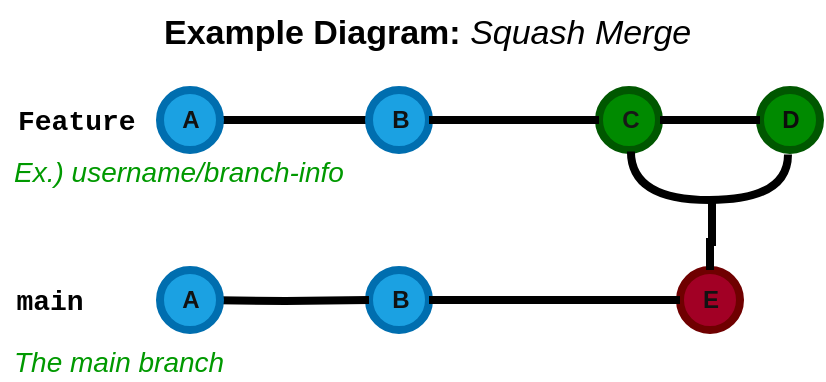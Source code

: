 <mxfile version="24.7.5">
  <diagram id="yPxyJZ8AM_hMuL3Unpa9" name="simple gitflow">
    <mxGraphModel dx="628" dy="425" grid="1" gridSize="10" guides="1" tooltips="1" connect="1" arrows="1" fold="1" page="1" pageScale="1" pageWidth="1100" pageHeight="850" math="0" shadow="0">
      <root>
        <mxCell id="0" />
        <mxCell id="1" parent="0" />
        <UserObject label="Example Diagram: &lt;i style=&quot;font-weight: normal;&quot;&gt;Squash Merge&lt;/i&gt;" id="9hBKPDzoitwpIBdzFDQ7-6">
          <mxCell style="text;whiteSpace=wrap;html=1;fontStyle=1;fontSize=17;" parent="1" vertex="1">
            <mxGeometry x="170" y="30" width="330" height="30" as="geometry" />
          </mxCell>
        </UserObject>
        <mxCell id="9hBKPDzoitwpIBdzFDQ7-25" value="" style="verticalLabelPosition=bottom;verticalAlign=top;html=1;strokeWidth=4;shape=mxgraph.flowchart.on-page_reference;fillColor=#1ba1e2;strokeColor=#006EAF;fontColor=#ffffff;" parent="1" vertex="1">
          <mxGeometry x="274.5" y="165" width="30" height="30" as="geometry" />
        </mxCell>
        <mxCell id="9hBKPDzoitwpIBdzFDQ7-27" value="" style="edgeStyle=orthogonalEdgeStyle;rounded=0;html=1;jettySize=auto;orthogonalLoop=1;strokeWidth=4;endArrow=none;endFill=0;" parent="1" target="9hBKPDzoitwpIBdzFDQ7-25" edge="1">
          <mxGeometry x="204.5" y="180" as="geometry">
            <mxPoint x="190" y="180" as="sourcePoint" />
          </mxGeometry>
        </mxCell>
        <mxCell id="9hBKPDzoitwpIBdzFDQ7-28" value="main" style="text;html=1;strokeColor=none;fillColor=none;align=center;verticalAlign=middle;whiteSpace=wrap;overflow=hidden;fontSize=14;fontStyle=1;fontFamily=Courier New;" parent="1" vertex="1">
          <mxGeometry x="90" y="170" width="50" height="20" as="geometry" />
        </mxCell>
        <mxCell id="9hBKPDzoitwpIBdzFDQ7-26" value="" style="verticalLabelPosition=bottom;verticalAlign=top;html=1;strokeWidth=4;shape=mxgraph.flowchart.on-page_reference;strokeColor=#6F0000;fillColor=#a20025;fontColor=#ffffff;" parent="1" vertex="1">
          <mxGeometry x="430" y="165" width="30" height="30" as="geometry" />
        </mxCell>
        <mxCell id="9hBKPDzoitwpIBdzFDQ7-35" value="Feature" style="text;html=1;strokeColor=none;fillColor=none;align=left;verticalAlign=middle;whiteSpace=wrap;overflow=hidden;fontSize=14;fontStyle=1;fontFamily=Courier New;" parent="1" vertex="1">
          <mxGeometry x="96.5" y="80" width="240" height="20" as="geometry" />
        </mxCell>
        <mxCell id="9hBKPDzoitwpIBdzFDQ7-37" value="The main branch&lt;br&gt;" style="text;html=1;strokeColor=none;fillColor=none;align=left;verticalAlign=middle;whiteSpace=wrap;overflow=hidden;fontSize=14;fontStyle=2;fontColor=#009900;" parent="1" vertex="1">
          <mxGeometry x="95.25" y="200" width="132.25" height="20" as="geometry" />
        </mxCell>
        <mxCell id="9hBKPDzoitwpIBdzFDQ7-38" value="&lt;i&gt;Ex.) username/branch-info&lt;/i&gt;" style="text;html=1;strokeColor=none;fillColor=none;align=left;verticalAlign=middle;whiteSpace=wrap;overflow=hidden;fontSize=14;fontStyle=0;fontColor=#009900;" parent="1" vertex="1">
          <mxGeometry x="95.25" y="105" width="202.25" height="20" as="geometry" />
        </mxCell>
        <mxCell id="m2ryl6PVJogJ_DPbGk6Q-6" value="" style="verticalLabelPosition=bottom;verticalAlign=top;html=1;strokeWidth=4;shape=mxgraph.flowchart.on-page_reference;fillColor=#1ba1e2;strokeColor=#006EAF;fontColor=#ffffff;" vertex="1" parent="1">
          <mxGeometry x="170" y="165" width="30" height="30" as="geometry" />
        </mxCell>
        <mxCell id="m2ryl6PVJogJ_DPbGk6Q-10" value="" style="verticalLabelPosition=bottom;verticalAlign=top;html=1;strokeWidth=4;shape=mxgraph.flowchart.on-page_reference;fillColor=#008a00;strokeColor=#005700;fontColor=#ffffff;" vertex="1" parent="1">
          <mxGeometry x="389.5" y="75" width="30" height="30" as="geometry" />
        </mxCell>
        <mxCell id="m2ryl6PVJogJ_DPbGk6Q-15" value="" style="edgeStyle=orthogonalEdgeStyle;rounded=0;html=1;jettySize=auto;orthogonalLoop=1;strokeWidth=4;endArrow=none;endFill=0;" edge="1" parent="1">
          <mxGeometry x="204.5" y="180" as="geometry">
            <mxPoint x="195" y="90" as="sourcePoint" />
            <mxPoint x="280" y="90" as="targetPoint" />
          </mxGeometry>
        </mxCell>
        <mxCell id="m2ryl6PVJogJ_DPbGk6Q-9" value="" style="verticalLabelPosition=bottom;verticalAlign=top;html=1;strokeWidth=4;shape=mxgraph.flowchart.on-page_reference;fillColor=#1ba1e2;strokeColor=#006EAF;fontColor=#ffffff;" vertex="1" parent="1">
          <mxGeometry x="274.5" y="75" width="30" height="30" as="geometry" />
        </mxCell>
        <mxCell id="m2ryl6PVJogJ_DPbGk6Q-8" value="" style="verticalLabelPosition=bottom;verticalAlign=top;html=1;strokeWidth=4;shape=mxgraph.flowchart.on-page_reference;fillColor=#1ba1e2;strokeColor=#006EAF;fontColor=#ffffff;" vertex="1" parent="1">
          <mxGeometry x="170" y="75" width="30" height="30" as="geometry" />
        </mxCell>
        <mxCell id="m2ryl6PVJogJ_DPbGk6Q-16" value="" style="verticalLabelPosition=bottom;verticalAlign=top;html=1;strokeWidth=4;shape=mxgraph.flowchart.on-page_reference;fillColor=#008a00;strokeColor=#005700;fontColor=#ffffff;" vertex="1" parent="1">
          <mxGeometry x="470" y="75" width="30" height="30" as="geometry" />
        </mxCell>
        <mxCell id="m2ryl6PVJogJ_DPbGk6Q-19" value="" style="edgeStyle=orthogonalEdgeStyle;curved=1;rounded=0;orthogonalLoop=1;jettySize=auto;html=1;endArrow=none;endFill=0;strokeWidth=4;fontFamily=Courier New;fontSize=16;exitX=1;exitY=0.5;exitDx=0;exitDy=0;exitPerimeter=0;entryX=0;entryY=0.5;entryDx=0;entryDy=0;entryPerimeter=0;" edge="1" parent="1" source="m2ryl6PVJogJ_DPbGk6Q-9" target="m2ryl6PVJogJ_DPbGk6Q-10">
          <mxGeometry relative="1" as="geometry">
            <mxPoint x="320" y="130" as="sourcePoint" />
            <mxPoint x="420" y="190" as="targetPoint" />
          </mxGeometry>
        </mxCell>
        <mxCell id="m2ryl6PVJogJ_DPbGk6Q-21" value="&lt;font color=&quot;#121212&quot;&gt;&lt;b&gt;A&lt;/b&gt;&lt;/font&gt;" style="text;html=1;align=center;verticalAlign=middle;resizable=0;points=[];autosize=1;strokeColor=none;fillColor=none;" vertex="1" parent="1">
          <mxGeometry x="170" y="75" width="30" height="30" as="geometry" />
        </mxCell>
        <mxCell id="m2ryl6PVJogJ_DPbGk6Q-23" value="&lt;font color=&quot;#121212&quot;&gt;A&lt;/font&gt;" style="text;html=1;align=center;verticalAlign=middle;resizable=0;points=[];autosize=1;strokeColor=none;fillColor=none;fontStyle=1" vertex="1" parent="1">
          <mxGeometry x="170" y="165" width="30" height="30" as="geometry" />
        </mxCell>
        <mxCell id="m2ryl6PVJogJ_DPbGk6Q-24" value="&lt;font color=&quot;#121212&quot;&gt;B&lt;/font&gt;" style="text;html=1;align=center;verticalAlign=middle;resizable=0;points=[];autosize=1;strokeColor=none;fillColor=none;fontStyle=1" vertex="1" parent="1">
          <mxGeometry x="274.5" y="75" width="30" height="30" as="geometry" />
        </mxCell>
        <mxCell id="m2ryl6PVJogJ_DPbGk6Q-25" value="&lt;font color=&quot;#121212&quot;&gt;B&lt;/font&gt;" style="text;html=1;align=center;verticalAlign=middle;resizable=0;points=[];autosize=1;strokeColor=none;fillColor=none;fontStyle=1" vertex="1" parent="1">
          <mxGeometry x="274.5" y="165" width="30" height="30" as="geometry" />
        </mxCell>
        <mxCell id="m2ryl6PVJogJ_DPbGk6Q-26" value="&lt;font color=&quot;#171717&quot;&gt;C&lt;/font&gt;" style="text;html=1;align=center;verticalAlign=middle;resizable=0;points=[];autosize=1;strokeColor=none;fillColor=none;fontStyle=1" vertex="1" parent="1">
          <mxGeometry x="389.5" y="75" width="30" height="30" as="geometry" />
        </mxCell>
        <mxCell id="m2ryl6PVJogJ_DPbGk6Q-28" value="" style="edgeStyle=orthogonalEdgeStyle;curved=1;rounded=0;orthogonalLoop=1;jettySize=auto;html=1;endArrow=none;endFill=0;strokeWidth=4;fontFamily=Courier New;fontSize=16;exitX=1;exitY=0.5;exitDx=0;exitDy=0;exitPerimeter=0;entryX=0;entryY=0.5;entryDx=0;entryDy=0;entryPerimeter=0;" edge="1" parent="1" source="9hBKPDzoitwpIBdzFDQ7-25" target="m2ryl6PVJogJ_DPbGk6Q-27">
          <mxGeometry relative="1" as="geometry">
            <mxPoint x="305" y="180" as="sourcePoint" />
            <mxPoint x="390" y="180" as="targetPoint" />
          </mxGeometry>
        </mxCell>
        <mxCell id="m2ryl6PVJogJ_DPbGk6Q-27" value="&lt;font color=&quot;#121212&quot;&gt;E&lt;/font&gt;" style="text;html=1;align=center;verticalAlign=middle;resizable=0;points=[];autosize=1;strokeColor=none;fillColor=none;fontStyle=1" vertex="1" parent="1">
          <mxGeometry x="430" y="165" width="30" height="30" as="geometry" />
        </mxCell>
        <mxCell id="m2ryl6PVJogJ_DPbGk6Q-29" value="&lt;font color=&quot;#0d0c0c&quot;&gt;D&lt;/font&gt;" style="text;html=1;align=center;verticalAlign=middle;resizable=0;points=[];autosize=1;strokeColor=none;fillColor=none;fontStyle=1" vertex="1" parent="1">
          <mxGeometry x="470" y="75" width="30" height="30" as="geometry" />
        </mxCell>
        <mxCell id="m2ryl6PVJogJ_DPbGk6Q-33" value="" style="edgeStyle=orthogonalEdgeStyle;curved=1;rounded=0;orthogonalLoop=1;jettySize=auto;html=1;endArrow=none;endFill=0;strokeWidth=4;fontFamily=Courier New;fontSize=16;" edge="1" parent="1">
          <mxGeometry relative="1" as="geometry">
            <mxPoint x="470" y="90" as="sourcePoint" />
            <mxPoint x="420" y="90" as="targetPoint" />
          </mxGeometry>
        </mxCell>
        <mxCell id="m2ryl6PVJogJ_DPbGk6Q-34" value="" style="edgeStyle=orthogonalEdgeStyle;curved=1;rounded=0;orthogonalLoop=1;jettySize=auto;html=1;endArrow=none;endFill=0;strokeWidth=4;fontFamily=Courier New;fontSize=16;exitX=0.532;exitY=1.024;exitDx=0;exitDy=0;exitPerimeter=0;entryX=0.483;entryY=1.073;entryDx=0;entryDy=0;entryPerimeter=0;" edge="1" parent="1" source="m2ryl6PVJogJ_DPbGk6Q-26" target="m2ryl6PVJogJ_DPbGk6Q-29">
          <mxGeometry relative="1" as="geometry">
            <mxPoint x="314" y="190" as="sourcePoint" />
            <mxPoint x="440" y="190" as="targetPoint" />
            <Array as="points">
              <mxPoint x="406" y="130" />
              <mxPoint x="484" y="130" />
              <mxPoint x="484" y="107" />
            </Array>
          </mxGeometry>
        </mxCell>
        <mxCell id="m2ryl6PVJogJ_DPbGk6Q-37" value="" style="edgeStyle=orthogonalEdgeStyle;rounded=0;html=1;jettySize=auto;orthogonalLoop=1;strokeWidth=4;endArrow=none;endFill=0;" edge="1" parent="1" target="m2ryl6PVJogJ_DPbGk6Q-27">
          <mxGeometry x="204.5" y="180" as="geometry">
            <mxPoint x="445" y="130" as="sourcePoint" />
            <mxPoint x="290" y="100" as="targetPoint" />
            <Array as="points">
              <mxPoint x="446" y="130" />
              <mxPoint x="446" y="151" />
              <mxPoint x="445" y="151" />
            </Array>
          </mxGeometry>
        </mxCell>
      </root>
    </mxGraphModel>
  </diagram>
</mxfile>
